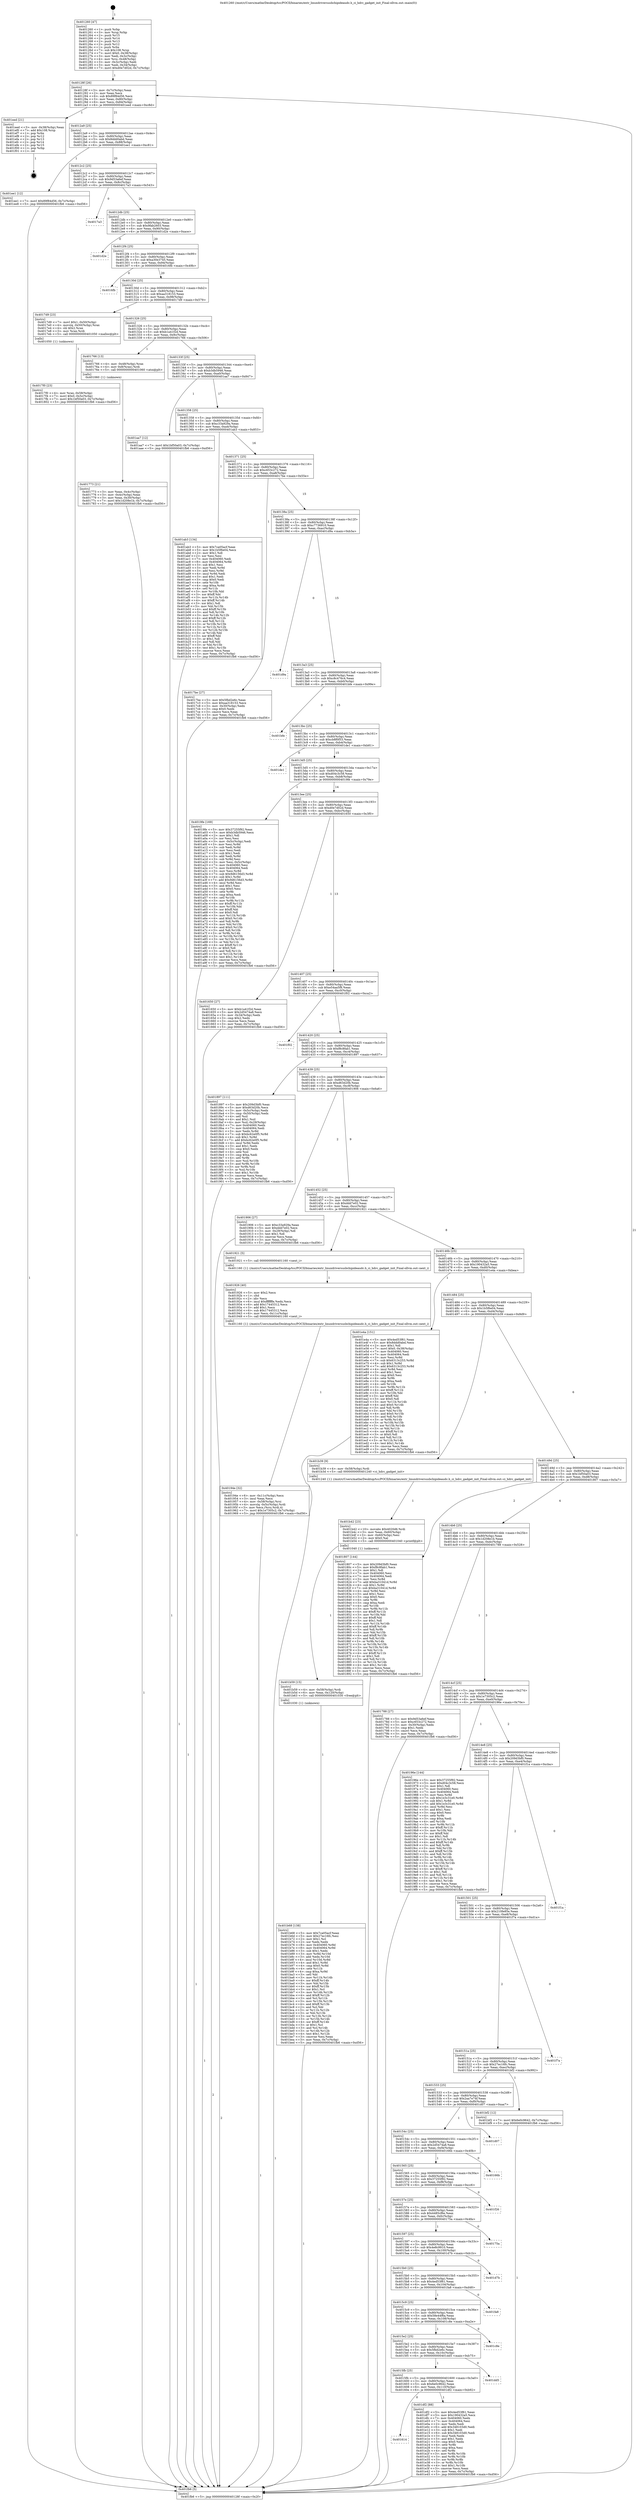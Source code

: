digraph "0x401260" {
  label = "0x401260 (/mnt/c/Users/mathe/Desktop/tcc/POCII/binaries/extr_linuxdriversusbchipideaudc.h_ci_hdrc_gadget_init_Final-ollvm.out::main(0))"
  labelloc = "t"
  node[shape=record]

  Entry [label="",width=0.3,height=0.3,shape=circle,fillcolor=black,style=filled]
  "0x40128f" [label="{
     0x40128f [26]\l
     | [instrs]\l
     &nbsp;&nbsp;0x40128f \<+3\>: mov -0x7c(%rbp),%eax\l
     &nbsp;&nbsp;0x401292 \<+2\>: mov %eax,%ecx\l
     &nbsp;&nbsp;0x401294 \<+6\>: sub $0x89f84d56,%ecx\l
     &nbsp;&nbsp;0x40129a \<+3\>: mov %eax,-0x80(%rbp)\l
     &nbsp;&nbsp;0x40129d \<+6\>: mov %ecx,-0x84(%rbp)\l
     &nbsp;&nbsp;0x4012a3 \<+6\>: je 0000000000401eed \<main+0xc8d\>\l
  }"]
  "0x401eed" [label="{
     0x401eed [21]\l
     | [instrs]\l
     &nbsp;&nbsp;0x401eed \<+3\>: mov -0x38(%rbp),%eax\l
     &nbsp;&nbsp;0x401ef0 \<+7\>: add $0x108,%rsp\l
     &nbsp;&nbsp;0x401ef7 \<+1\>: pop %rbx\l
     &nbsp;&nbsp;0x401ef8 \<+2\>: pop %r12\l
     &nbsp;&nbsp;0x401efa \<+2\>: pop %r13\l
     &nbsp;&nbsp;0x401efc \<+2\>: pop %r14\l
     &nbsp;&nbsp;0x401efe \<+2\>: pop %r15\l
     &nbsp;&nbsp;0x401f00 \<+1\>: pop %rbp\l
     &nbsp;&nbsp;0x401f01 \<+1\>: ret\l
  }"]
  "0x4012a9" [label="{
     0x4012a9 [25]\l
     | [instrs]\l
     &nbsp;&nbsp;0x4012a9 \<+5\>: jmp 00000000004012ae \<main+0x4e\>\l
     &nbsp;&nbsp;0x4012ae \<+3\>: mov -0x80(%rbp),%eax\l
     &nbsp;&nbsp;0x4012b1 \<+5\>: sub $0x8ddd0abd,%eax\l
     &nbsp;&nbsp;0x4012b6 \<+6\>: mov %eax,-0x88(%rbp)\l
     &nbsp;&nbsp;0x4012bc \<+6\>: je 0000000000401ee1 \<main+0xc81\>\l
  }"]
  Exit [label="",width=0.3,height=0.3,shape=circle,fillcolor=black,style=filled,peripheries=2]
  "0x401ee1" [label="{
     0x401ee1 [12]\l
     | [instrs]\l
     &nbsp;&nbsp;0x401ee1 \<+7\>: movl $0x89f84d56,-0x7c(%rbp)\l
     &nbsp;&nbsp;0x401ee8 \<+5\>: jmp 0000000000401fb6 \<main+0xd56\>\l
  }"]
  "0x4012c2" [label="{
     0x4012c2 [25]\l
     | [instrs]\l
     &nbsp;&nbsp;0x4012c2 \<+5\>: jmp 00000000004012c7 \<main+0x67\>\l
     &nbsp;&nbsp;0x4012c7 \<+3\>: mov -0x80(%rbp),%eax\l
     &nbsp;&nbsp;0x4012ca \<+5\>: sub $0x9d53a6ef,%eax\l
     &nbsp;&nbsp;0x4012cf \<+6\>: mov %eax,-0x8c(%rbp)\l
     &nbsp;&nbsp;0x4012d5 \<+6\>: je 00000000004017a3 \<main+0x543\>\l
  }"]
  "0x401614" [label="{
     0x401614\l
  }", style=dashed]
  "0x4017a3" [label="{
     0x4017a3\l
  }", style=dashed]
  "0x4012db" [label="{
     0x4012db [25]\l
     | [instrs]\l
     &nbsp;&nbsp;0x4012db \<+5\>: jmp 00000000004012e0 \<main+0x80\>\l
     &nbsp;&nbsp;0x4012e0 \<+3\>: mov -0x80(%rbp),%eax\l
     &nbsp;&nbsp;0x4012e3 \<+5\>: sub $0x9fab2603,%eax\l
     &nbsp;&nbsp;0x4012e8 \<+6\>: mov %eax,-0x90(%rbp)\l
     &nbsp;&nbsp;0x4012ee \<+6\>: je 0000000000401d2e \<main+0xace\>\l
  }"]
  "0x401df2" [label="{
     0x401df2 [88]\l
     | [instrs]\l
     &nbsp;&nbsp;0x401df2 \<+5\>: mov $0x4ed53f61,%eax\l
     &nbsp;&nbsp;0x401df7 \<+5\>: mov $0x190432a5,%ecx\l
     &nbsp;&nbsp;0x401dfc \<+7\>: mov 0x404060,%edx\l
     &nbsp;&nbsp;0x401e03 \<+7\>: mov 0x404064,%esi\l
     &nbsp;&nbsp;0x401e0a \<+2\>: mov %edx,%edi\l
     &nbsp;&nbsp;0x401e0c \<+6\>: add $0x348103d0,%edi\l
     &nbsp;&nbsp;0x401e12 \<+3\>: sub $0x1,%edi\l
     &nbsp;&nbsp;0x401e15 \<+6\>: sub $0x348103d0,%edi\l
     &nbsp;&nbsp;0x401e1b \<+3\>: imul %edi,%edx\l
     &nbsp;&nbsp;0x401e1e \<+3\>: and $0x1,%edx\l
     &nbsp;&nbsp;0x401e21 \<+3\>: cmp $0x0,%edx\l
     &nbsp;&nbsp;0x401e24 \<+4\>: sete %r8b\l
     &nbsp;&nbsp;0x401e28 \<+3\>: cmp $0xa,%esi\l
     &nbsp;&nbsp;0x401e2b \<+4\>: setl %r9b\l
     &nbsp;&nbsp;0x401e2f \<+3\>: mov %r8b,%r10b\l
     &nbsp;&nbsp;0x401e32 \<+3\>: and %r9b,%r10b\l
     &nbsp;&nbsp;0x401e35 \<+3\>: xor %r9b,%r8b\l
     &nbsp;&nbsp;0x401e38 \<+3\>: or %r8b,%r10b\l
     &nbsp;&nbsp;0x401e3b \<+4\>: test $0x1,%r10b\l
     &nbsp;&nbsp;0x401e3f \<+3\>: cmovne %ecx,%eax\l
     &nbsp;&nbsp;0x401e42 \<+3\>: mov %eax,-0x7c(%rbp)\l
     &nbsp;&nbsp;0x401e45 \<+5\>: jmp 0000000000401fb6 \<main+0xd56\>\l
  }"]
  "0x401d2e" [label="{
     0x401d2e\l
  }", style=dashed]
  "0x4012f4" [label="{
     0x4012f4 [25]\l
     | [instrs]\l
     &nbsp;&nbsp;0x4012f4 \<+5\>: jmp 00000000004012f9 \<main+0x99\>\l
     &nbsp;&nbsp;0x4012f9 \<+3\>: mov -0x80(%rbp),%eax\l
     &nbsp;&nbsp;0x4012fc \<+5\>: sub $0xa30e3745,%eax\l
     &nbsp;&nbsp;0x401301 \<+6\>: mov %eax,-0x94(%rbp)\l
     &nbsp;&nbsp;0x401307 \<+6\>: je 00000000004016fb \<main+0x49b\>\l
  }"]
  "0x4015fb" [label="{
     0x4015fb [25]\l
     | [instrs]\l
     &nbsp;&nbsp;0x4015fb \<+5\>: jmp 0000000000401600 \<main+0x3a0\>\l
     &nbsp;&nbsp;0x401600 \<+3\>: mov -0x80(%rbp),%eax\l
     &nbsp;&nbsp;0x401603 \<+5\>: sub $0x6e0c9642,%eax\l
     &nbsp;&nbsp;0x401608 \<+6\>: mov %eax,-0x110(%rbp)\l
     &nbsp;&nbsp;0x40160e \<+6\>: je 0000000000401df2 \<main+0xb92\>\l
  }"]
  "0x4016fb" [label="{
     0x4016fb\l
  }", style=dashed]
  "0x40130d" [label="{
     0x40130d [25]\l
     | [instrs]\l
     &nbsp;&nbsp;0x40130d \<+5\>: jmp 0000000000401312 \<main+0xb2\>\l
     &nbsp;&nbsp;0x401312 \<+3\>: mov -0x80(%rbp),%eax\l
     &nbsp;&nbsp;0x401315 \<+5\>: sub $0xaa318153,%eax\l
     &nbsp;&nbsp;0x40131a \<+6\>: mov %eax,-0x98(%rbp)\l
     &nbsp;&nbsp;0x401320 \<+6\>: je 00000000004017d9 \<main+0x579\>\l
  }"]
  "0x401dd5" [label="{
     0x401dd5\l
  }", style=dashed]
  "0x4017d9" [label="{
     0x4017d9 [23]\l
     | [instrs]\l
     &nbsp;&nbsp;0x4017d9 \<+7\>: movl $0x1,-0x50(%rbp)\l
     &nbsp;&nbsp;0x4017e0 \<+4\>: movslq -0x50(%rbp),%rax\l
     &nbsp;&nbsp;0x4017e4 \<+4\>: shl $0x2,%rax\l
     &nbsp;&nbsp;0x4017e8 \<+3\>: mov %rax,%rdi\l
     &nbsp;&nbsp;0x4017eb \<+5\>: call 0000000000401050 \<malloc@plt\>\l
     | [calls]\l
     &nbsp;&nbsp;0x401050 \{1\} (unknown)\l
  }"]
  "0x401326" [label="{
     0x401326 [25]\l
     | [instrs]\l
     &nbsp;&nbsp;0x401326 \<+5\>: jmp 000000000040132b \<main+0xcb\>\l
     &nbsp;&nbsp;0x40132b \<+3\>: mov -0x80(%rbp),%eax\l
     &nbsp;&nbsp;0x40132e \<+5\>: sub $0xb1a41f2d,%eax\l
     &nbsp;&nbsp;0x401333 \<+6\>: mov %eax,-0x9c(%rbp)\l
     &nbsp;&nbsp;0x401339 \<+6\>: je 0000000000401766 \<main+0x506\>\l
  }"]
  "0x4015e2" [label="{
     0x4015e2 [25]\l
     | [instrs]\l
     &nbsp;&nbsp;0x4015e2 \<+5\>: jmp 00000000004015e7 \<main+0x387\>\l
     &nbsp;&nbsp;0x4015e7 \<+3\>: mov -0x80(%rbp),%eax\l
     &nbsp;&nbsp;0x4015ea \<+5\>: sub $0x5fbd2e6c,%eax\l
     &nbsp;&nbsp;0x4015ef \<+6\>: mov %eax,-0x10c(%rbp)\l
     &nbsp;&nbsp;0x4015f5 \<+6\>: je 0000000000401dd5 \<main+0xb75\>\l
  }"]
  "0x401766" [label="{
     0x401766 [13]\l
     | [instrs]\l
     &nbsp;&nbsp;0x401766 \<+4\>: mov -0x48(%rbp),%rax\l
     &nbsp;&nbsp;0x40176a \<+4\>: mov 0x8(%rax),%rdi\l
     &nbsp;&nbsp;0x40176e \<+5\>: call 0000000000401060 \<atoi@plt\>\l
     | [calls]\l
     &nbsp;&nbsp;0x401060 \{1\} (unknown)\l
  }"]
  "0x40133f" [label="{
     0x40133f [25]\l
     | [instrs]\l
     &nbsp;&nbsp;0x40133f \<+5\>: jmp 0000000000401344 \<main+0xe4\>\l
     &nbsp;&nbsp;0x401344 \<+3\>: mov -0x80(%rbp),%eax\l
     &nbsp;&nbsp;0x401347 \<+5\>: sub $0xb3db5946,%eax\l
     &nbsp;&nbsp;0x40134c \<+6\>: mov %eax,-0xa0(%rbp)\l
     &nbsp;&nbsp;0x401352 \<+6\>: je 0000000000401aa7 \<main+0x847\>\l
  }"]
  "0x401c8e" [label="{
     0x401c8e\l
  }", style=dashed]
  "0x401aa7" [label="{
     0x401aa7 [12]\l
     | [instrs]\l
     &nbsp;&nbsp;0x401aa7 \<+7\>: movl $0x1bf50a03,-0x7c(%rbp)\l
     &nbsp;&nbsp;0x401aae \<+5\>: jmp 0000000000401fb6 \<main+0xd56\>\l
  }"]
  "0x401358" [label="{
     0x401358 [25]\l
     | [instrs]\l
     &nbsp;&nbsp;0x401358 \<+5\>: jmp 000000000040135d \<main+0xfd\>\l
     &nbsp;&nbsp;0x40135d \<+3\>: mov -0x80(%rbp),%eax\l
     &nbsp;&nbsp;0x401360 \<+5\>: sub $0xc33a929a,%eax\l
     &nbsp;&nbsp;0x401365 \<+6\>: mov %eax,-0xa4(%rbp)\l
     &nbsp;&nbsp;0x40136b \<+6\>: je 0000000000401ab3 \<main+0x853\>\l
  }"]
  "0x4015c9" [label="{
     0x4015c9 [25]\l
     | [instrs]\l
     &nbsp;&nbsp;0x4015c9 \<+5\>: jmp 00000000004015ce \<main+0x36e\>\l
     &nbsp;&nbsp;0x4015ce \<+3\>: mov -0x80(%rbp),%eax\l
     &nbsp;&nbsp;0x4015d1 \<+5\>: sub $0x58e44f6a,%eax\l
     &nbsp;&nbsp;0x4015d6 \<+6\>: mov %eax,-0x108(%rbp)\l
     &nbsp;&nbsp;0x4015dc \<+6\>: je 0000000000401c8e \<main+0xa2e\>\l
  }"]
  "0x401ab3" [label="{
     0x401ab3 [134]\l
     | [instrs]\l
     &nbsp;&nbsp;0x401ab3 \<+5\>: mov $0x7ca05acf,%eax\l
     &nbsp;&nbsp;0x401ab8 \<+5\>: mov $0x1b5f6e04,%ecx\l
     &nbsp;&nbsp;0x401abd \<+2\>: mov $0x1,%dl\l
     &nbsp;&nbsp;0x401abf \<+2\>: xor %esi,%esi\l
     &nbsp;&nbsp;0x401ac1 \<+7\>: mov 0x404060,%edi\l
     &nbsp;&nbsp;0x401ac8 \<+8\>: mov 0x404064,%r8d\l
     &nbsp;&nbsp;0x401ad0 \<+3\>: sub $0x1,%esi\l
     &nbsp;&nbsp;0x401ad3 \<+3\>: mov %edi,%r9d\l
     &nbsp;&nbsp;0x401ad6 \<+3\>: add %esi,%r9d\l
     &nbsp;&nbsp;0x401ad9 \<+4\>: imul %r9d,%edi\l
     &nbsp;&nbsp;0x401add \<+3\>: and $0x1,%edi\l
     &nbsp;&nbsp;0x401ae0 \<+3\>: cmp $0x0,%edi\l
     &nbsp;&nbsp;0x401ae3 \<+4\>: sete %r10b\l
     &nbsp;&nbsp;0x401ae7 \<+4\>: cmp $0xa,%r8d\l
     &nbsp;&nbsp;0x401aeb \<+4\>: setl %r11b\l
     &nbsp;&nbsp;0x401aef \<+3\>: mov %r10b,%bl\l
     &nbsp;&nbsp;0x401af2 \<+3\>: xor $0xff,%bl\l
     &nbsp;&nbsp;0x401af5 \<+3\>: mov %r11b,%r14b\l
     &nbsp;&nbsp;0x401af8 \<+4\>: xor $0xff,%r14b\l
     &nbsp;&nbsp;0x401afc \<+3\>: xor $0x1,%dl\l
     &nbsp;&nbsp;0x401aff \<+3\>: mov %bl,%r15b\l
     &nbsp;&nbsp;0x401b02 \<+4\>: and $0xff,%r15b\l
     &nbsp;&nbsp;0x401b06 \<+3\>: and %dl,%r10b\l
     &nbsp;&nbsp;0x401b09 \<+3\>: mov %r14b,%r12b\l
     &nbsp;&nbsp;0x401b0c \<+4\>: and $0xff,%r12b\l
     &nbsp;&nbsp;0x401b10 \<+3\>: and %dl,%r11b\l
     &nbsp;&nbsp;0x401b13 \<+3\>: or %r10b,%r15b\l
     &nbsp;&nbsp;0x401b16 \<+3\>: or %r11b,%r12b\l
     &nbsp;&nbsp;0x401b19 \<+3\>: xor %r12b,%r15b\l
     &nbsp;&nbsp;0x401b1c \<+3\>: or %r14b,%bl\l
     &nbsp;&nbsp;0x401b1f \<+3\>: xor $0xff,%bl\l
     &nbsp;&nbsp;0x401b22 \<+3\>: or $0x1,%dl\l
     &nbsp;&nbsp;0x401b25 \<+2\>: and %dl,%bl\l
     &nbsp;&nbsp;0x401b27 \<+3\>: or %bl,%r15b\l
     &nbsp;&nbsp;0x401b2a \<+4\>: test $0x1,%r15b\l
     &nbsp;&nbsp;0x401b2e \<+3\>: cmovne %ecx,%eax\l
     &nbsp;&nbsp;0x401b31 \<+3\>: mov %eax,-0x7c(%rbp)\l
     &nbsp;&nbsp;0x401b34 \<+5\>: jmp 0000000000401fb6 \<main+0xd56\>\l
  }"]
  "0x401371" [label="{
     0x401371 [25]\l
     | [instrs]\l
     &nbsp;&nbsp;0x401371 \<+5\>: jmp 0000000000401376 \<main+0x116\>\l
     &nbsp;&nbsp;0x401376 \<+3\>: mov -0x80(%rbp),%eax\l
     &nbsp;&nbsp;0x401379 \<+5\>: sub $0xc653c272,%eax\l
     &nbsp;&nbsp;0x40137e \<+6\>: mov %eax,-0xa8(%rbp)\l
     &nbsp;&nbsp;0x401384 \<+6\>: je 00000000004017be \<main+0x55e\>\l
  }"]
  "0x401fa8" [label="{
     0x401fa8\l
  }", style=dashed]
  "0x4017be" [label="{
     0x4017be [27]\l
     | [instrs]\l
     &nbsp;&nbsp;0x4017be \<+5\>: mov $0x5fbd2e6c,%eax\l
     &nbsp;&nbsp;0x4017c3 \<+5\>: mov $0xaa318153,%ecx\l
     &nbsp;&nbsp;0x4017c8 \<+3\>: mov -0x30(%rbp),%edx\l
     &nbsp;&nbsp;0x4017cb \<+3\>: cmp $0x0,%edx\l
     &nbsp;&nbsp;0x4017ce \<+3\>: cmove %ecx,%eax\l
     &nbsp;&nbsp;0x4017d1 \<+3\>: mov %eax,-0x7c(%rbp)\l
     &nbsp;&nbsp;0x4017d4 \<+5\>: jmp 0000000000401fb6 \<main+0xd56\>\l
  }"]
  "0x40138a" [label="{
     0x40138a [25]\l
     | [instrs]\l
     &nbsp;&nbsp;0x40138a \<+5\>: jmp 000000000040138f \<main+0x12f\>\l
     &nbsp;&nbsp;0x40138f \<+3\>: mov -0x80(%rbp),%eax\l
     &nbsp;&nbsp;0x401392 \<+5\>: sub $0xc7736910,%eax\l
     &nbsp;&nbsp;0x401397 \<+6\>: mov %eax,-0xac(%rbp)\l
     &nbsp;&nbsp;0x40139d \<+6\>: je 0000000000401d9a \<main+0xb3a\>\l
  }"]
  "0x4015b0" [label="{
     0x4015b0 [25]\l
     | [instrs]\l
     &nbsp;&nbsp;0x4015b0 \<+5\>: jmp 00000000004015b5 \<main+0x355\>\l
     &nbsp;&nbsp;0x4015b5 \<+3\>: mov -0x80(%rbp),%eax\l
     &nbsp;&nbsp;0x4015b8 \<+5\>: sub $0x4ed53f61,%eax\l
     &nbsp;&nbsp;0x4015bd \<+6\>: mov %eax,-0x104(%rbp)\l
     &nbsp;&nbsp;0x4015c3 \<+6\>: je 0000000000401fa8 \<main+0xd48\>\l
  }"]
  "0x401d9a" [label="{
     0x401d9a\l
  }", style=dashed]
  "0x4013a3" [label="{
     0x4013a3 [25]\l
     | [instrs]\l
     &nbsp;&nbsp;0x4013a3 \<+5\>: jmp 00000000004013a8 \<main+0x148\>\l
     &nbsp;&nbsp;0x4013a8 \<+3\>: mov -0x80(%rbp),%eax\l
     &nbsp;&nbsp;0x4013ab \<+5\>: sub $0xc8c476c4,%eax\l
     &nbsp;&nbsp;0x4013b0 \<+6\>: mov %eax,-0xb0(%rbp)\l
     &nbsp;&nbsp;0x4013b6 \<+6\>: je 0000000000401bfe \<main+0x99e\>\l
  }"]
  "0x401d7b" [label="{
     0x401d7b\l
  }", style=dashed]
  "0x401bfe" [label="{
     0x401bfe\l
  }", style=dashed]
  "0x4013bc" [label="{
     0x4013bc [25]\l
     | [instrs]\l
     &nbsp;&nbsp;0x4013bc \<+5\>: jmp 00000000004013c1 \<main+0x161\>\l
     &nbsp;&nbsp;0x4013c1 \<+3\>: mov -0x80(%rbp),%eax\l
     &nbsp;&nbsp;0x4013c4 \<+5\>: sub $0xcb8f0f53,%eax\l
     &nbsp;&nbsp;0x4013c9 \<+6\>: mov %eax,-0xb4(%rbp)\l
     &nbsp;&nbsp;0x4013cf \<+6\>: je 0000000000401de1 \<main+0xb81\>\l
  }"]
  "0x401597" [label="{
     0x401597 [25]\l
     | [instrs]\l
     &nbsp;&nbsp;0x401597 \<+5\>: jmp 000000000040159c \<main+0x33c\>\l
     &nbsp;&nbsp;0x40159c \<+3\>: mov -0x80(%rbp),%eax\l
     &nbsp;&nbsp;0x40159f \<+5\>: sub $0x4e8c9910,%eax\l
     &nbsp;&nbsp;0x4015a4 \<+6\>: mov %eax,-0x100(%rbp)\l
     &nbsp;&nbsp;0x4015aa \<+6\>: je 0000000000401d7b \<main+0xb1b\>\l
  }"]
  "0x401de1" [label="{
     0x401de1\l
  }", style=dashed]
  "0x4013d5" [label="{
     0x4013d5 [25]\l
     | [instrs]\l
     &nbsp;&nbsp;0x4013d5 \<+5\>: jmp 00000000004013da \<main+0x17a\>\l
     &nbsp;&nbsp;0x4013da \<+3\>: mov -0x80(%rbp),%eax\l
     &nbsp;&nbsp;0x4013dd \<+5\>: sub $0xd04c3c58,%eax\l
     &nbsp;&nbsp;0x4013e2 \<+6\>: mov %eax,-0xb8(%rbp)\l
     &nbsp;&nbsp;0x4013e8 \<+6\>: je 00000000004019fe \<main+0x79e\>\l
  }"]
  "0x40175a" [label="{
     0x40175a\l
  }", style=dashed]
  "0x4019fe" [label="{
     0x4019fe [169]\l
     | [instrs]\l
     &nbsp;&nbsp;0x4019fe \<+5\>: mov $0x37255f92,%eax\l
     &nbsp;&nbsp;0x401a03 \<+5\>: mov $0xb3db5946,%ecx\l
     &nbsp;&nbsp;0x401a08 \<+2\>: mov $0x1,%dl\l
     &nbsp;&nbsp;0x401a0a \<+2\>: xor %esi,%esi\l
     &nbsp;&nbsp;0x401a0c \<+3\>: mov -0x5c(%rbp),%edi\l
     &nbsp;&nbsp;0x401a0f \<+3\>: mov %esi,%r8d\l
     &nbsp;&nbsp;0x401a12 \<+3\>: sub %edi,%r8d\l
     &nbsp;&nbsp;0x401a15 \<+2\>: mov %esi,%edi\l
     &nbsp;&nbsp;0x401a17 \<+3\>: sub $0x1,%edi\l
     &nbsp;&nbsp;0x401a1a \<+3\>: add %edi,%r8d\l
     &nbsp;&nbsp;0x401a1d \<+3\>: sub %r8d,%esi\l
     &nbsp;&nbsp;0x401a20 \<+3\>: mov %esi,-0x5c(%rbp)\l
     &nbsp;&nbsp;0x401a23 \<+7\>: mov 0x404060,%esi\l
     &nbsp;&nbsp;0x401a2a \<+7\>: mov 0x404064,%edi\l
     &nbsp;&nbsp;0x401a31 \<+3\>: mov %esi,%r8d\l
     &nbsp;&nbsp;0x401a34 \<+7\>: sub $0x9d6156d3,%r8d\l
     &nbsp;&nbsp;0x401a3b \<+4\>: sub $0x1,%r8d\l
     &nbsp;&nbsp;0x401a3f \<+7\>: add $0x9d6156d3,%r8d\l
     &nbsp;&nbsp;0x401a46 \<+4\>: imul %r8d,%esi\l
     &nbsp;&nbsp;0x401a4a \<+3\>: and $0x1,%esi\l
     &nbsp;&nbsp;0x401a4d \<+3\>: cmp $0x0,%esi\l
     &nbsp;&nbsp;0x401a50 \<+4\>: sete %r9b\l
     &nbsp;&nbsp;0x401a54 \<+3\>: cmp $0xa,%edi\l
     &nbsp;&nbsp;0x401a57 \<+4\>: setl %r10b\l
     &nbsp;&nbsp;0x401a5b \<+3\>: mov %r9b,%r11b\l
     &nbsp;&nbsp;0x401a5e \<+4\>: xor $0xff,%r11b\l
     &nbsp;&nbsp;0x401a62 \<+3\>: mov %r10b,%bl\l
     &nbsp;&nbsp;0x401a65 \<+3\>: xor $0xff,%bl\l
     &nbsp;&nbsp;0x401a68 \<+3\>: xor $0x0,%dl\l
     &nbsp;&nbsp;0x401a6b \<+3\>: mov %r11b,%r14b\l
     &nbsp;&nbsp;0x401a6e \<+4\>: and $0x0,%r14b\l
     &nbsp;&nbsp;0x401a72 \<+3\>: and %dl,%r9b\l
     &nbsp;&nbsp;0x401a75 \<+3\>: mov %bl,%r15b\l
     &nbsp;&nbsp;0x401a78 \<+4\>: and $0x0,%r15b\l
     &nbsp;&nbsp;0x401a7c \<+3\>: and %dl,%r10b\l
     &nbsp;&nbsp;0x401a7f \<+3\>: or %r9b,%r14b\l
     &nbsp;&nbsp;0x401a82 \<+3\>: or %r10b,%r15b\l
     &nbsp;&nbsp;0x401a85 \<+3\>: xor %r15b,%r14b\l
     &nbsp;&nbsp;0x401a88 \<+3\>: or %bl,%r11b\l
     &nbsp;&nbsp;0x401a8b \<+4\>: xor $0xff,%r11b\l
     &nbsp;&nbsp;0x401a8f \<+3\>: or $0x0,%dl\l
     &nbsp;&nbsp;0x401a92 \<+3\>: and %dl,%r11b\l
     &nbsp;&nbsp;0x401a95 \<+3\>: or %r11b,%r14b\l
     &nbsp;&nbsp;0x401a98 \<+4\>: test $0x1,%r14b\l
     &nbsp;&nbsp;0x401a9c \<+3\>: cmovne %ecx,%eax\l
     &nbsp;&nbsp;0x401a9f \<+3\>: mov %eax,-0x7c(%rbp)\l
     &nbsp;&nbsp;0x401aa2 \<+5\>: jmp 0000000000401fb6 \<main+0xd56\>\l
  }"]
  "0x4013ee" [label="{
     0x4013ee [25]\l
     | [instrs]\l
     &nbsp;&nbsp;0x4013ee \<+5\>: jmp 00000000004013f3 \<main+0x193\>\l
     &nbsp;&nbsp;0x4013f3 \<+3\>: mov -0x80(%rbp),%eax\l
     &nbsp;&nbsp;0x4013f6 \<+5\>: sub $0xd0e7d02d,%eax\l
     &nbsp;&nbsp;0x4013fb \<+6\>: mov %eax,-0xbc(%rbp)\l
     &nbsp;&nbsp;0x401401 \<+6\>: je 0000000000401650 \<main+0x3f0\>\l
  }"]
  "0x40157e" [label="{
     0x40157e [25]\l
     | [instrs]\l
     &nbsp;&nbsp;0x40157e \<+5\>: jmp 0000000000401583 \<main+0x323\>\l
     &nbsp;&nbsp;0x401583 \<+3\>: mov -0x80(%rbp),%eax\l
     &nbsp;&nbsp;0x401586 \<+5\>: sub $0x4485cf6e,%eax\l
     &nbsp;&nbsp;0x40158b \<+6\>: mov %eax,-0xfc(%rbp)\l
     &nbsp;&nbsp;0x401591 \<+6\>: je 000000000040175a \<main+0x4fa\>\l
  }"]
  "0x401650" [label="{
     0x401650 [27]\l
     | [instrs]\l
     &nbsp;&nbsp;0x401650 \<+5\>: mov $0xb1a41f2d,%eax\l
     &nbsp;&nbsp;0x401655 \<+5\>: mov $0x2d5474a8,%ecx\l
     &nbsp;&nbsp;0x40165a \<+3\>: mov -0x34(%rbp),%edx\l
     &nbsp;&nbsp;0x40165d \<+3\>: cmp $0x2,%edx\l
     &nbsp;&nbsp;0x401660 \<+3\>: cmovne %ecx,%eax\l
     &nbsp;&nbsp;0x401663 \<+3\>: mov %eax,-0x7c(%rbp)\l
     &nbsp;&nbsp;0x401666 \<+5\>: jmp 0000000000401fb6 \<main+0xd56\>\l
  }"]
  "0x401407" [label="{
     0x401407 [25]\l
     | [instrs]\l
     &nbsp;&nbsp;0x401407 \<+5\>: jmp 000000000040140c \<main+0x1ac\>\l
     &nbsp;&nbsp;0x40140c \<+3\>: mov -0x80(%rbp),%eax\l
     &nbsp;&nbsp;0x40140f \<+5\>: sub $0xe54aa5f8,%eax\l
     &nbsp;&nbsp;0x401414 \<+6\>: mov %eax,-0xc0(%rbp)\l
     &nbsp;&nbsp;0x40141a \<+6\>: je 0000000000401f02 \<main+0xca2\>\l
  }"]
  "0x401fb6" [label="{
     0x401fb6 [5]\l
     | [instrs]\l
     &nbsp;&nbsp;0x401fb6 \<+5\>: jmp 000000000040128f \<main+0x2f\>\l
  }"]
  "0x401260" [label="{
     0x401260 [47]\l
     | [instrs]\l
     &nbsp;&nbsp;0x401260 \<+1\>: push %rbp\l
     &nbsp;&nbsp;0x401261 \<+3\>: mov %rsp,%rbp\l
     &nbsp;&nbsp;0x401264 \<+2\>: push %r15\l
     &nbsp;&nbsp;0x401266 \<+2\>: push %r14\l
     &nbsp;&nbsp;0x401268 \<+2\>: push %r13\l
     &nbsp;&nbsp;0x40126a \<+2\>: push %r12\l
     &nbsp;&nbsp;0x40126c \<+1\>: push %rbx\l
     &nbsp;&nbsp;0x40126d \<+7\>: sub $0x108,%rsp\l
     &nbsp;&nbsp;0x401274 \<+7\>: movl $0x0,-0x38(%rbp)\l
     &nbsp;&nbsp;0x40127b \<+3\>: mov %edi,-0x3c(%rbp)\l
     &nbsp;&nbsp;0x40127e \<+4\>: mov %rsi,-0x48(%rbp)\l
     &nbsp;&nbsp;0x401282 \<+3\>: mov -0x3c(%rbp),%edi\l
     &nbsp;&nbsp;0x401285 \<+3\>: mov %edi,-0x34(%rbp)\l
     &nbsp;&nbsp;0x401288 \<+7\>: movl $0xd0e7d02d,-0x7c(%rbp)\l
  }"]
  "0x401773" [label="{
     0x401773 [21]\l
     | [instrs]\l
     &nbsp;&nbsp;0x401773 \<+3\>: mov %eax,-0x4c(%rbp)\l
     &nbsp;&nbsp;0x401776 \<+3\>: mov -0x4c(%rbp),%eax\l
     &nbsp;&nbsp;0x401779 \<+3\>: mov %eax,-0x30(%rbp)\l
     &nbsp;&nbsp;0x40177c \<+7\>: movl $0x1d208e1b,-0x7c(%rbp)\l
     &nbsp;&nbsp;0x401783 \<+5\>: jmp 0000000000401fb6 \<main+0xd56\>\l
  }"]
  "0x401f26" [label="{
     0x401f26\l
  }", style=dashed]
  "0x401f02" [label="{
     0x401f02\l
  }", style=dashed]
  "0x401420" [label="{
     0x401420 [25]\l
     | [instrs]\l
     &nbsp;&nbsp;0x401420 \<+5\>: jmp 0000000000401425 \<main+0x1c5\>\l
     &nbsp;&nbsp;0x401425 \<+3\>: mov -0x80(%rbp),%eax\l
     &nbsp;&nbsp;0x401428 \<+5\>: sub $0xf8c8fab1,%eax\l
     &nbsp;&nbsp;0x40142d \<+6\>: mov %eax,-0xc4(%rbp)\l
     &nbsp;&nbsp;0x401433 \<+6\>: je 0000000000401897 \<main+0x637\>\l
  }"]
  "0x401565" [label="{
     0x401565 [25]\l
     | [instrs]\l
     &nbsp;&nbsp;0x401565 \<+5\>: jmp 000000000040156a \<main+0x30a\>\l
     &nbsp;&nbsp;0x40156a \<+3\>: mov -0x80(%rbp),%eax\l
     &nbsp;&nbsp;0x40156d \<+5\>: sub $0x37255f92,%eax\l
     &nbsp;&nbsp;0x401572 \<+6\>: mov %eax,-0xf8(%rbp)\l
     &nbsp;&nbsp;0x401578 \<+6\>: je 0000000000401f26 \<main+0xcc6\>\l
  }"]
  "0x401897" [label="{
     0x401897 [111]\l
     | [instrs]\l
     &nbsp;&nbsp;0x401897 \<+5\>: mov $0x209d3bf0,%eax\l
     &nbsp;&nbsp;0x40189c \<+5\>: mov $0xd63d20b,%ecx\l
     &nbsp;&nbsp;0x4018a1 \<+3\>: mov -0x5c(%rbp),%edx\l
     &nbsp;&nbsp;0x4018a4 \<+3\>: cmp -0x50(%rbp),%edx\l
     &nbsp;&nbsp;0x4018a7 \<+4\>: setl %sil\l
     &nbsp;&nbsp;0x4018ab \<+4\>: and $0x1,%sil\l
     &nbsp;&nbsp;0x4018af \<+4\>: mov %sil,-0x29(%rbp)\l
     &nbsp;&nbsp;0x4018b3 \<+7\>: mov 0x404060,%edx\l
     &nbsp;&nbsp;0x4018ba \<+7\>: mov 0x404064,%edi\l
     &nbsp;&nbsp;0x4018c1 \<+3\>: mov %edx,%r8d\l
     &nbsp;&nbsp;0x4018c4 \<+7\>: sub $0xbc62e0f5,%r8d\l
     &nbsp;&nbsp;0x4018cb \<+4\>: sub $0x1,%r8d\l
     &nbsp;&nbsp;0x4018cf \<+7\>: add $0xbc62e0f5,%r8d\l
     &nbsp;&nbsp;0x4018d6 \<+4\>: imul %r8d,%edx\l
     &nbsp;&nbsp;0x4018da \<+3\>: and $0x1,%edx\l
     &nbsp;&nbsp;0x4018dd \<+3\>: cmp $0x0,%edx\l
     &nbsp;&nbsp;0x4018e0 \<+4\>: sete %sil\l
     &nbsp;&nbsp;0x4018e4 \<+3\>: cmp $0xa,%edi\l
     &nbsp;&nbsp;0x4018e7 \<+4\>: setl %r9b\l
     &nbsp;&nbsp;0x4018eb \<+3\>: mov %sil,%r10b\l
     &nbsp;&nbsp;0x4018ee \<+3\>: and %r9b,%r10b\l
     &nbsp;&nbsp;0x4018f1 \<+3\>: xor %r9b,%sil\l
     &nbsp;&nbsp;0x4018f4 \<+3\>: or %sil,%r10b\l
     &nbsp;&nbsp;0x4018f7 \<+4\>: test $0x1,%r10b\l
     &nbsp;&nbsp;0x4018fb \<+3\>: cmovne %ecx,%eax\l
     &nbsp;&nbsp;0x4018fe \<+3\>: mov %eax,-0x7c(%rbp)\l
     &nbsp;&nbsp;0x401901 \<+5\>: jmp 0000000000401fb6 \<main+0xd56\>\l
  }"]
  "0x401439" [label="{
     0x401439 [25]\l
     | [instrs]\l
     &nbsp;&nbsp;0x401439 \<+5\>: jmp 000000000040143e \<main+0x1de\>\l
     &nbsp;&nbsp;0x40143e \<+3\>: mov -0x80(%rbp),%eax\l
     &nbsp;&nbsp;0x401441 \<+5\>: sub $0xd63d20b,%eax\l
     &nbsp;&nbsp;0x401446 \<+6\>: mov %eax,-0xc8(%rbp)\l
     &nbsp;&nbsp;0x40144c \<+6\>: je 0000000000401906 \<main+0x6a6\>\l
  }"]
  "0x40166b" [label="{
     0x40166b\l
  }", style=dashed]
  "0x401906" [label="{
     0x401906 [27]\l
     | [instrs]\l
     &nbsp;&nbsp;0x401906 \<+5\>: mov $0xc33a929a,%eax\l
     &nbsp;&nbsp;0x40190b \<+5\>: mov $0xddd7e02,%ecx\l
     &nbsp;&nbsp;0x401910 \<+3\>: mov -0x29(%rbp),%dl\l
     &nbsp;&nbsp;0x401913 \<+3\>: test $0x1,%dl\l
     &nbsp;&nbsp;0x401916 \<+3\>: cmovne %ecx,%eax\l
     &nbsp;&nbsp;0x401919 \<+3\>: mov %eax,-0x7c(%rbp)\l
     &nbsp;&nbsp;0x40191c \<+5\>: jmp 0000000000401fb6 \<main+0xd56\>\l
  }"]
  "0x401452" [label="{
     0x401452 [25]\l
     | [instrs]\l
     &nbsp;&nbsp;0x401452 \<+5\>: jmp 0000000000401457 \<main+0x1f7\>\l
     &nbsp;&nbsp;0x401457 \<+3\>: mov -0x80(%rbp),%eax\l
     &nbsp;&nbsp;0x40145a \<+5\>: sub $0xddd7e02,%eax\l
     &nbsp;&nbsp;0x40145f \<+6\>: mov %eax,-0xcc(%rbp)\l
     &nbsp;&nbsp;0x401465 \<+6\>: je 0000000000401921 \<main+0x6c1\>\l
  }"]
  "0x40154c" [label="{
     0x40154c [25]\l
     | [instrs]\l
     &nbsp;&nbsp;0x40154c \<+5\>: jmp 0000000000401551 \<main+0x2f1\>\l
     &nbsp;&nbsp;0x401551 \<+3\>: mov -0x80(%rbp),%eax\l
     &nbsp;&nbsp;0x401554 \<+5\>: sub $0x2d5474a8,%eax\l
     &nbsp;&nbsp;0x401559 \<+6\>: mov %eax,-0xf4(%rbp)\l
     &nbsp;&nbsp;0x40155f \<+6\>: je 000000000040166b \<main+0x40b\>\l
  }"]
  "0x401921" [label="{
     0x401921 [5]\l
     | [instrs]\l
     &nbsp;&nbsp;0x401921 \<+5\>: call 0000000000401160 \<next_i\>\l
     | [calls]\l
     &nbsp;&nbsp;0x401160 \{1\} (/mnt/c/Users/mathe/Desktop/tcc/POCII/binaries/extr_linuxdriversusbchipideaudc.h_ci_hdrc_gadget_init_Final-ollvm.out::next_i)\l
  }"]
  "0x40146b" [label="{
     0x40146b [25]\l
     | [instrs]\l
     &nbsp;&nbsp;0x40146b \<+5\>: jmp 0000000000401470 \<main+0x210\>\l
     &nbsp;&nbsp;0x401470 \<+3\>: mov -0x80(%rbp),%eax\l
     &nbsp;&nbsp;0x401473 \<+5\>: sub $0x190432a5,%eax\l
     &nbsp;&nbsp;0x401478 \<+6\>: mov %eax,-0xd0(%rbp)\l
     &nbsp;&nbsp;0x40147e \<+6\>: je 0000000000401e4a \<main+0xbea\>\l
  }"]
  "0x401d07" [label="{
     0x401d07\l
  }", style=dashed]
  "0x401e4a" [label="{
     0x401e4a [151]\l
     | [instrs]\l
     &nbsp;&nbsp;0x401e4a \<+5\>: mov $0x4ed53f61,%eax\l
     &nbsp;&nbsp;0x401e4f \<+5\>: mov $0x8ddd0abd,%ecx\l
     &nbsp;&nbsp;0x401e54 \<+2\>: mov $0x1,%dl\l
     &nbsp;&nbsp;0x401e56 \<+7\>: movl $0x0,-0x38(%rbp)\l
     &nbsp;&nbsp;0x401e5d \<+7\>: mov 0x404060,%esi\l
     &nbsp;&nbsp;0x401e64 \<+7\>: mov 0x404064,%edi\l
     &nbsp;&nbsp;0x401e6b \<+3\>: mov %esi,%r8d\l
     &nbsp;&nbsp;0x401e6e \<+7\>: sub $0x6313c253,%r8d\l
     &nbsp;&nbsp;0x401e75 \<+4\>: sub $0x1,%r8d\l
     &nbsp;&nbsp;0x401e79 \<+7\>: add $0x6313c253,%r8d\l
     &nbsp;&nbsp;0x401e80 \<+4\>: imul %r8d,%esi\l
     &nbsp;&nbsp;0x401e84 \<+3\>: and $0x1,%esi\l
     &nbsp;&nbsp;0x401e87 \<+3\>: cmp $0x0,%esi\l
     &nbsp;&nbsp;0x401e8a \<+4\>: sete %r9b\l
     &nbsp;&nbsp;0x401e8e \<+3\>: cmp $0xa,%edi\l
     &nbsp;&nbsp;0x401e91 \<+4\>: setl %r10b\l
     &nbsp;&nbsp;0x401e95 \<+3\>: mov %r9b,%r11b\l
     &nbsp;&nbsp;0x401e98 \<+4\>: xor $0xff,%r11b\l
     &nbsp;&nbsp;0x401e9c \<+3\>: mov %r10b,%bl\l
     &nbsp;&nbsp;0x401e9f \<+3\>: xor $0xff,%bl\l
     &nbsp;&nbsp;0x401ea2 \<+3\>: xor $0x0,%dl\l
     &nbsp;&nbsp;0x401ea5 \<+3\>: mov %r11b,%r14b\l
     &nbsp;&nbsp;0x401ea8 \<+4\>: and $0x0,%r14b\l
     &nbsp;&nbsp;0x401eac \<+3\>: and %dl,%r9b\l
     &nbsp;&nbsp;0x401eaf \<+3\>: mov %bl,%r15b\l
     &nbsp;&nbsp;0x401eb2 \<+4\>: and $0x0,%r15b\l
     &nbsp;&nbsp;0x401eb6 \<+3\>: and %dl,%r10b\l
     &nbsp;&nbsp;0x401eb9 \<+3\>: or %r9b,%r14b\l
     &nbsp;&nbsp;0x401ebc \<+3\>: or %r10b,%r15b\l
     &nbsp;&nbsp;0x401ebf \<+3\>: xor %r15b,%r14b\l
     &nbsp;&nbsp;0x401ec2 \<+3\>: or %bl,%r11b\l
     &nbsp;&nbsp;0x401ec5 \<+4\>: xor $0xff,%r11b\l
     &nbsp;&nbsp;0x401ec9 \<+3\>: or $0x0,%dl\l
     &nbsp;&nbsp;0x401ecc \<+3\>: and %dl,%r11b\l
     &nbsp;&nbsp;0x401ecf \<+3\>: or %r11b,%r14b\l
     &nbsp;&nbsp;0x401ed2 \<+4\>: test $0x1,%r14b\l
     &nbsp;&nbsp;0x401ed6 \<+3\>: cmovne %ecx,%eax\l
     &nbsp;&nbsp;0x401ed9 \<+3\>: mov %eax,-0x7c(%rbp)\l
     &nbsp;&nbsp;0x401edc \<+5\>: jmp 0000000000401fb6 \<main+0xd56\>\l
  }"]
  "0x401484" [label="{
     0x401484 [25]\l
     | [instrs]\l
     &nbsp;&nbsp;0x401484 \<+5\>: jmp 0000000000401489 \<main+0x229\>\l
     &nbsp;&nbsp;0x401489 \<+3\>: mov -0x80(%rbp),%eax\l
     &nbsp;&nbsp;0x40148c \<+5\>: sub $0x1b5f6e04,%eax\l
     &nbsp;&nbsp;0x401491 \<+6\>: mov %eax,-0xd4(%rbp)\l
     &nbsp;&nbsp;0x401497 \<+6\>: je 0000000000401b39 \<main+0x8d9\>\l
  }"]
  "0x401533" [label="{
     0x401533 [25]\l
     | [instrs]\l
     &nbsp;&nbsp;0x401533 \<+5\>: jmp 0000000000401538 \<main+0x2d8\>\l
     &nbsp;&nbsp;0x401538 \<+3\>: mov -0x80(%rbp),%eax\l
     &nbsp;&nbsp;0x40153b \<+5\>: sub $0x2aa7e74f,%eax\l
     &nbsp;&nbsp;0x401540 \<+6\>: mov %eax,-0xf0(%rbp)\l
     &nbsp;&nbsp;0x401546 \<+6\>: je 0000000000401d07 \<main+0xaa7\>\l
  }"]
  "0x401b39" [label="{
     0x401b39 [9]\l
     | [instrs]\l
     &nbsp;&nbsp;0x401b39 \<+4\>: mov -0x58(%rbp),%rdi\l
     &nbsp;&nbsp;0x401b3d \<+5\>: call 0000000000401240 \<ci_hdrc_gadget_init\>\l
     | [calls]\l
     &nbsp;&nbsp;0x401240 \{1\} (/mnt/c/Users/mathe/Desktop/tcc/POCII/binaries/extr_linuxdriversusbchipideaudc.h_ci_hdrc_gadget_init_Final-ollvm.out::ci_hdrc_gadget_init)\l
  }"]
  "0x40149d" [label="{
     0x40149d [25]\l
     | [instrs]\l
     &nbsp;&nbsp;0x40149d \<+5\>: jmp 00000000004014a2 \<main+0x242\>\l
     &nbsp;&nbsp;0x4014a2 \<+3\>: mov -0x80(%rbp),%eax\l
     &nbsp;&nbsp;0x4014a5 \<+5\>: sub $0x1bf50a03,%eax\l
     &nbsp;&nbsp;0x4014aa \<+6\>: mov %eax,-0xd8(%rbp)\l
     &nbsp;&nbsp;0x4014b0 \<+6\>: je 0000000000401807 \<main+0x5a7\>\l
  }"]
  "0x401bf2" [label="{
     0x401bf2 [12]\l
     | [instrs]\l
     &nbsp;&nbsp;0x401bf2 \<+7\>: movl $0x6e0c9642,-0x7c(%rbp)\l
     &nbsp;&nbsp;0x401bf9 \<+5\>: jmp 0000000000401fb6 \<main+0xd56\>\l
  }"]
  "0x401807" [label="{
     0x401807 [144]\l
     | [instrs]\l
     &nbsp;&nbsp;0x401807 \<+5\>: mov $0x209d3bf0,%eax\l
     &nbsp;&nbsp;0x40180c \<+5\>: mov $0xf8c8fab1,%ecx\l
     &nbsp;&nbsp;0x401811 \<+2\>: mov $0x1,%dl\l
     &nbsp;&nbsp;0x401813 \<+7\>: mov 0x404060,%esi\l
     &nbsp;&nbsp;0x40181a \<+7\>: mov 0x404064,%edi\l
     &nbsp;&nbsp;0x401821 \<+3\>: mov %esi,%r8d\l
     &nbsp;&nbsp;0x401824 \<+7\>: add $0xba31041d,%r8d\l
     &nbsp;&nbsp;0x40182b \<+4\>: sub $0x1,%r8d\l
     &nbsp;&nbsp;0x40182f \<+7\>: sub $0xba31041d,%r8d\l
     &nbsp;&nbsp;0x401836 \<+4\>: imul %r8d,%esi\l
     &nbsp;&nbsp;0x40183a \<+3\>: and $0x1,%esi\l
     &nbsp;&nbsp;0x40183d \<+3\>: cmp $0x0,%esi\l
     &nbsp;&nbsp;0x401840 \<+4\>: sete %r9b\l
     &nbsp;&nbsp;0x401844 \<+3\>: cmp $0xa,%edi\l
     &nbsp;&nbsp;0x401847 \<+4\>: setl %r10b\l
     &nbsp;&nbsp;0x40184b \<+3\>: mov %r9b,%r11b\l
     &nbsp;&nbsp;0x40184e \<+4\>: xor $0xff,%r11b\l
     &nbsp;&nbsp;0x401852 \<+3\>: mov %r10b,%bl\l
     &nbsp;&nbsp;0x401855 \<+3\>: xor $0xff,%bl\l
     &nbsp;&nbsp;0x401858 \<+3\>: xor $0x1,%dl\l
     &nbsp;&nbsp;0x40185b \<+3\>: mov %r11b,%r14b\l
     &nbsp;&nbsp;0x40185e \<+4\>: and $0xff,%r14b\l
     &nbsp;&nbsp;0x401862 \<+3\>: and %dl,%r9b\l
     &nbsp;&nbsp;0x401865 \<+3\>: mov %bl,%r15b\l
     &nbsp;&nbsp;0x401868 \<+4\>: and $0xff,%r15b\l
     &nbsp;&nbsp;0x40186c \<+3\>: and %dl,%r10b\l
     &nbsp;&nbsp;0x40186f \<+3\>: or %r9b,%r14b\l
     &nbsp;&nbsp;0x401872 \<+3\>: or %r10b,%r15b\l
     &nbsp;&nbsp;0x401875 \<+3\>: xor %r15b,%r14b\l
     &nbsp;&nbsp;0x401878 \<+3\>: or %bl,%r11b\l
     &nbsp;&nbsp;0x40187b \<+4\>: xor $0xff,%r11b\l
     &nbsp;&nbsp;0x40187f \<+3\>: or $0x1,%dl\l
     &nbsp;&nbsp;0x401882 \<+3\>: and %dl,%r11b\l
     &nbsp;&nbsp;0x401885 \<+3\>: or %r11b,%r14b\l
     &nbsp;&nbsp;0x401888 \<+4\>: test $0x1,%r14b\l
     &nbsp;&nbsp;0x40188c \<+3\>: cmovne %ecx,%eax\l
     &nbsp;&nbsp;0x40188f \<+3\>: mov %eax,-0x7c(%rbp)\l
     &nbsp;&nbsp;0x401892 \<+5\>: jmp 0000000000401fb6 \<main+0xd56\>\l
  }"]
  "0x4014b6" [label="{
     0x4014b6 [25]\l
     | [instrs]\l
     &nbsp;&nbsp;0x4014b6 \<+5\>: jmp 00000000004014bb \<main+0x25b\>\l
     &nbsp;&nbsp;0x4014bb \<+3\>: mov -0x80(%rbp),%eax\l
     &nbsp;&nbsp;0x4014be \<+5\>: sub $0x1d208e1b,%eax\l
     &nbsp;&nbsp;0x4014c3 \<+6\>: mov %eax,-0xdc(%rbp)\l
     &nbsp;&nbsp;0x4014c9 \<+6\>: je 0000000000401788 \<main+0x528\>\l
  }"]
  "0x40151a" [label="{
     0x40151a [25]\l
     | [instrs]\l
     &nbsp;&nbsp;0x40151a \<+5\>: jmp 000000000040151f \<main+0x2bf\>\l
     &nbsp;&nbsp;0x40151f \<+3\>: mov -0x80(%rbp),%eax\l
     &nbsp;&nbsp;0x401522 \<+5\>: sub $0x27ec16fc,%eax\l
     &nbsp;&nbsp;0x401527 \<+6\>: mov %eax,-0xec(%rbp)\l
     &nbsp;&nbsp;0x40152d \<+6\>: je 0000000000401bf2 \<main+0x992\>\l
  }"]
  "0x401788" [label="{
     0x401788 [27]\l
     | [instrs]\l
     &nbsp;&nbsp;0x401788 \<+5\>: mov $0x9d53a6ef,%eax\l
     &nbsp;&nbsp;0x40178d \<+5\>: mov $0xc653c272,%ecx\l
     &nbsp;&nbsp;0x401792 \<+3\>: mov -0x30(%rbp),%edx\l
     &nbsp;&nbsp;0x401795 \<+3\>: cmp $0x1,%edx\l
     &nbsp;&nbsp;0x401798 \<+3\>: cmovl %ecx,%eax\l
     &nbsp;&nbsp;0x40179b \<+3\>: mov %eax,-0x7c(%rbp)\l
     &nbsp;&nbsp;0x40179e \<+5\>: jmp 0000000000401fb6 \<main+0xd56\>\l
  }"]
  "0x4014cf" [label="{
     0x4014cf [25]\l
     | [instrs]\l
     &nbsp;&nbsp;0x4014cf \<+5\>: jmp 00000000004014d4 \<main+0x274\>\l
     &nbsp;&nbsp;0x4014d4 \<+3\>: mov -0x80(%rbp),%eax\l
     &nbsp;&nbsp;0x4014d7 \<+5\>: sub $0x1e7305c2,%eax\l
     &nbsp;&nbsp;0x4014dc \<+6\>: mov %eax,-0xe0(%rbp)\l
     &nbsp;&nbsp;0x4014e2 \<+6\>: je 000000000040196e \<main+0x70e\>\l
  }"]
  "0x4017f0" [label="{
     0x4017f0 [23]\l
     | [instrs]\l
     &nbsp;&nbsp;0x4017f0 \<+4\>: mov %rax,-0x58(%rbp)\l
     &nbsp;&nbsp;0x4017f4 \<+7\>: movl $0x0,-0x5c(%rbp)\l
     &nbsp;&nbsp;0x4017fb \<+7\>: movl $0x1bf50a03,-0x7c(%rbp)\l
     &nbsp;&nbsp;0x401802 \<+5\>: jmp 0000000000401fb6 \<main+0xd56\>\l
  }"]
  "0x401926" [label="{
     0x401926 [40]\l
     | [instrs]\l
     &nbsp;&nbsp;0x401926 \<+5\>: mov $0x2,%ecx\l
     &nbsp;&nbsp;0x40192b \<+1\>: cltd\l
     &nbsp;&nbsp;0x40192c \<+2\>: idiv %ecx\l
     &nbsp;&nbsp;0x40192e \<+6\>: imul $0xfffffffe,%edx,%ecx\l
     &nbsp;&nbsp;0x401934 \<+6\>: add $0x17445312,%ecx\l
     &nbsp;&nbsp;0x40193a \<+3\>: add $0x1,%ecx\l
     &nbsp;&nbsp;0x40193d \<+6\>: sub $0x17445312,%ecx\l
     &nbsp;&nbsp;0x401943 \<+6\>: mov %ecx,-0x11c(%rbp)\l
     &nbsp;&nbsp;0x401949 \<+5\>: call 0000000000401160 \<next_i\>\l
     | [calls]\l
     &nbsp;&nbsp;0x401160 \{1\} (/mnt/c/Users/mathe/Desktop/tcc/POCII/binaries/extr_linuxdriversusbchipideaudc.h_ci_hdrc_gadget_init_Final-ollvm.out::next_i)\l
  }"]
  "0x40194e" [label="{
     0x40194e [32]\l
     | [instrs]\l
     &nbsp;&nbsp;0x40194e \<+6\>: mov -0x11c(%rbp),%ecx\l
     &nbsp;&nbsp;0x401954 \<+3\>: imul %eax,%ecx\l
     &nbsp;&nbsp;0x401957 \<+4\>: mov -0x58(%rbp),%rsi\l
     &nbsp;&nbsp;0x40195b \<+4\>: movslq -0x5c(%rbp),%rdi\l
     &nbsp;&nbsp;0x40195f \<+3\>: mov %ecx,(%rsi,%rdi,4)\l
     &nbsp;&nbsp;0x401962 \<+7\>: movl $0x1e7305c2,-0x7c(%rbp)\l
     &nbsp;&nbsp;0x401969 \<+5\>: jmp 0000000000401fb6 \<main+0xd56\>\l
  }"]
  "0x401f7a" [label="{
     0x401f7a\l
  }", style=dashed]
  "0x40196e" [label="{
     0x40196e [144]\l
     | [instrs]\l
     &nbsp;&nbsp;0x40196e \<+5\>: mov $0x37255f92,%eax\l
     &nbsp;&nbsp;0x401973 \<+5\>: mov $0xd04c3c58,%ecx\l
     &nbsp;&nbsp;0x401978 \<+2\>: mov $0x1,%dl\l
     &nbsp;&nbsp;0x40197a \<+7\>: mov 0x404060,%esi\l
     &nbsp;&nbsp;0x401981 \<+7\>: mov 0x404064,%edi\l
     &nbsp;&nbsp;0x401988 \<+3\>: mov %esi,%r8d\l
     &nbsp;&nbsp;0x40198b \<+7\>: sub $0x1e3c31e0,%r8d\l
     &nbsp;&nbsp;0x401992 \<+4\>: sub $0x1,%r8d\l
     &nbsp;&nbsp;0x401996 \<+7\>: add $0x1e3c31e0,%r8d\l
     &nbsp;&nbsp;0x40199d \<+4\>: imul %r8d,%esi\l
     &nbsp;&nbsp;0x4019a1 \<+3\>: and $0x1,%esi\l
     &nbsp;&nbsp;0x4019a4 \<+3\>: cmp $0x0,%esi\l
     &nbsp;&nbsp;0x4019a7 \<+4\>: sete %r9b\l
     &nbsp;&nbsp;0x4019ab \<+3\>: cmp $0xa,%edi\l
     &nbsp;&nbsp;0x4019ae \<+4\>: setl %r10b\l
     &nbsp;&nbsp;0x4019b2 \<+3\>: mov %r9b,%r11b\l
     &nbsp;&nbsp;0x4019b5 \<+4\>: xor $0xff,%r11b\l
     &nbsp;&nbsp;0x4019b9 \<+3\>: mov %r10b,%bl\l
     &nbsp;&nbsp;0x4019bc \<+3\>: xor $0xff,%bl\l
     &nbsp;&nbsp;0x4019bf \<+3\>: xor $0x1,%dl\l
     &nbsp;&nbsp;0x4019c2 \<+3\>: mov %r11b,%r14b\l
     &nbsp;&nbsp;0x4019c5 \<+4\>: and $0xff,%r14b\l
     &nbsp;&nbsp;0x4019c9 \<+3\>: and %dl,%r9b\l
     &nbsp;&nbsp;0x4019cc \<+3\>: mov %bl,%r15b\l
     &nbsp;&nbsp;0x4019cf \<+4\>: and $0xff,%r15b\l
     &nbsp;&nbsp;0x4019d3 \<+3\>: and %dl,%r10b\l
     &nbsp;&nbsp;0x4019d6 \<+3\>: or %r9b,%r14b\l
     &nbsp;&nbsp;0x4019d9 \<+3\>: or %r10b,%r15b\l
     &nbsp;&nbsp;0x4019dc \<+3\>: xor %r15b,%r14b\l
     &nbsp;&nbsp;0x4019df \<+3\>: or %bl,%r11b\l
     &nbsp;&nbsp;0x4019e2 \<+4\>: xor $0xff,%r11b\l
     &nbsp;&nbsp;0x4019e6 \<+3\>: or $0x1,%dl\l
     &nbsp;&nbsp;0x4019e9 \<+3\>: and %dl,%r11b\l
     &nbsp;&nbsp;0x4019ec \<+3\>: or %r11b,%r14b\l
     &nbsp;&nbsp;0x4019ef \<+4\>: test $0x1,%r14b\l
     &nbsp;&nbsp;0x4019f3 \<+3\>: cmovne %ecx,%eax\l
     &nbsp;&nbsp;0x4019f6 \<+3\>: mov %eax,-0x7c(%rbp)\l
     &nbsp;&nbsp;0x4019f9 \<+5\>: jmp 0000000000401fb6 \<main+0xd56\>\l
  }"]
  "0x4014e8" [label="{
     0x4014e8 [25]\l
     | [instrs]\l
     &nbsp;&nbsp;0x4014e8 \<+5\>: jmp 00000000004014ed \<main+0x28d\>\l
     &nbsp;&nbsp;0x4014ed \<+3\>: mov -0x80(%rbp),%eax\l
     &nbsp;&nbsp;0x4014f0 \<+5\>: sub $0x209d3bf0,%eax\l
     &nbsp;&nbsp;0x4014f5 \<+6\>: mov %eax,-0xe4(%rbp)\l
     &nbsp;&nbsp;0x4014fb \<+6\>: je 0000000000401f1a \<main+0xcba\>\l
  }"]
  "0x401b42" [label="{
     0x401b42 [23]\l
     | [instrs]\l
     &nbsp;&nbsp;0x401b42 \<+10\>: movabs $0x4020d6,%rdi\l
     &nbsp;&nbsp;0x401b4c \<+3\>: mov %eax,-0x60(%rbp)\l
     &nbsp;&nbsp;0x401b4f \<+3\>: mov -0x60(%rbp),%esi\l
     &nbsp;&nbsp;0x401b52 \<+2\>: mov $0x0,%al\l
     &nbsp;&nbsp;0x401b54 \<+5\>: call 0000000000401040 \<printf@plt\>\l
     | [calls]\l
     &nbsp;&nbsp;0x401040 \{1\} (unknown)\l
  }"]
  "0x401b59" [label="{
     0x401b59 [15]\l
     | [instrs]\l
     &nbsp;&nbsp;0x401b59 \<+4\>: mov -0x58(%rbp),%rdi\l
     &nbsp;&nbsp;0x401b5d \<+6\>: mov %eax,-0x120(%rbp)\l
     &nbsp;&nbsp;0x401b63 \<+5\>: call 0000000000401030 \<free@plt\>\l
     | [calls]\l
     &nbsp;&nbsp;0x401030 \{1\} (unknown)\l
  }"]
  "0x401b68" [label="{
     0x401b68 [138]\l
     | [instrs]\l
     &nbsp;&nbsp;0x401b68 \<+5\>: mov $0x7ca05acf,%eax\l
     &nbsp;&nbsp;0x401b6d \<+5\>: mov $0x27ec16fc,%esi\l
     &nbsp;&nbsp;0x401b72 \<+2\>: mov $0x1,%cl\l
     &nbsp;&nbsp;0x401b74 \<+2\>: xor %edx,%edx\l
     &nbsp;&nbsp;0x401b76 \<+8\>: mov 0x404060,%r8d\l
     &nbsp;&nbsp;0x401b7e \<+8\>: mov 0x404064,%r9d\l
     &nbsp;&nbsp;0x401b86 \<+3\>: sub $0x1,%edx\l
     &nbsp;&nbsp;0x401b89 \<+3\>: mov %r8d,%r10d\l
     &nbsp;&nbsp;0x401b8c \<+3\>: add %edx,%r10d\l
     &nbsp;&nbsp;0x401b8f \<+4\>: imul %r10d,%r8d\l
     &nbsp;&nbsp;0x401b93 \<+4\>: and $0x1,%r8d\l
     &nbsp;&nbsp;0x401b97 \<+4\>: cmp $0x0,%r8d\l
     &nbsp;&nbsp;0x401b9b \<+4\>: sete %r11b\l
     &nbsp;&nbsp;0x401b9f \<+4\>: cmp $0xa,%r9d\l
     &nbsp;&nbsp;0x401ba3 \<+3\>: setl %bl\l
     &nbsp;&nbsp;0x401ba6 \<+3\>: mov %r11b,%r14b\l
     &nbsp;&nbsp;0x401ba9 \<+4\>: xor $0xff,%r14b\l
     &nbsp;&nbsp;0x401bad \<+3\>: mov %bl,%r15b\l
     &nbsp;&nbsp;0x401bb0 \<+4\>: xor $0xff,%r15b\l
     &nbsp;&nbsp;0x401bb4 \<+3\>: xor $0x1,%cl\l
     &nbsp;&nbsp;0x401bb7 \<+3\>: mov %r14b,%r12b\l
     &nbsp;&nbsp;0x401bba \<+4\>: and $0xff,%r12b\l
     &nbsp;&nbsp;0x401bbe \<+3\>: and %cl,%r11b\l
     &nbsp;&nbsp;0x401bc1 \<+3\>: mov %r15b,%r13b\l
     &nbsp;&nbsp;0x401bc4 \<+4\>: and $0xff,%r13b\l
     &nbsp;&nbsp;0x401bc8 \<+2\>: and %cl,%bl\l
     &nbsp;&nbsp;0x401bca \<+3\>: or %r11b,%r12b\l
     &nbsp;&nbsp;0x401bcd \<+3\>: or %bl,%r13b\l
     &nbsp;&nbsp;0x401bd0 \<+3\>: xor %r13b,%r12b\l
     &nbsp;&nbsp;0x401bd3 \<+3\>: or %r15b,%r14b\l
     &nbsp;&nbsp;0x401bd6 \<+4\>: xor $0xff,%r14b\l
     &nbsp;&nbsp;0x401bda \<+3\>: or $0x1,%cl\l
     &nbsp;&nbsp;0x401bdd \<+3\>: and %cl,%r14b\l
     &nbsp;&nbsp;0x401be0 \<+3\>: or %r14b,%r12b\l
     &nbsp;&nbsp;0x401be3 \<+4\>: test $0x1,%r12b\l
     &nbsp;&nbsp;0x401be7 \<+3\>: cmovne %esi,%eax\l
     &nbsp;&nbsp;0x401bea \<+3\>: mov %eax,-0x7c(%rbp)\l
     &nbsp;&nbsp;0x401bed \<+5\>: jmp 0000000000401fb6 \<main+0xd56\>\l
  }"]
  "0x401501" [label="{
     0x401501 [25]\l
     | [instrs]\l
     &nbsp;&nbsp;0x401501 \<+5\>: jmp 0000000000401506 \<main+0x2a6\>\l
     &nbsp;&nbsp;0x401506 \<+3\>: mov -0x80(%rbp),%eax\l
     &nbsp;&nbsp;0x401509 \<+5\>: sub $0x210fe85e,%eax\l
     &nbsp;&nbsp;0x40150e \<+6\>: mov %eax,-0xe8(%rbp)\l
     &nbsp;&nbsp;0x401514 \<+6\>: je 0000000000401f7a \<main+0xd1a\>\l
  }"]
  "0x401f1a" [label="{
     0x401f1a\l
  }", style=dashed]
  Entry -> "0x401260" [label=" 1"]
  "0x40128f" -> "0x401eed" [label=" 1"]
  "0x40128f" -> "0x4012a9" [label=" 21"]
  "0x401eed" -> Exit [label=" 1"]
  "0x4012a9" -> "0x401ee1" [label=" 1"]
  "0x4012a9" -> "0x4012c2" [label=" 20"]
  "0x401ee1" -> "0x401fb6" [label=" 1"]
  "0x4012c2" -> "0x4017a3" [label=" 0"]
  "0x4012c2" -> "0x4012db" [label=" 20"]
  "0x401e4a" -> "0x401fb6" [label=" 1"]
  "0x4012db" -> "0x401d2e" [label=" 0"]
  "0x4012db" -> "0x4012f4" [label=" 20"]
  "0x401df2" -> "0x401fb6" [label=" 1"]
  "0x4012f4" -> "0x4016fb" [label=" 0"]
  "0x4012f4" -> "0x40130d" [label=" 20"]
  "0x4015fb" -> "0x401df2" [label=" 1"]
  "0x40130d" -> "0x4017d9" [label=" 1"]
  "0x40130d" -> "0x401326" [label=" 19"]
  "0x4015fb" -> "0x401614" [label=" 0"]
  "0x401326" -> "0x401766" [label=" 1"]
  "0x401326" -> "0x40133f" [label=" 18"]
  "0x4015e2" -> "0x401dd5" [label=" 0"]
  "0x40133f" -> "0x401aa7" [label=" 1"]
  "0x40133f" -> "0x401358" [label=" 17"]
  "0x4015e2" -> "0x4015fb" [label=" 1"]
  "0x401358" -> "0x401ab3" [label=" 1"]
  "0x401358" -> "0x401371" [label=" 16"]
  "0x4015c9" -> "0x401c8e" [label=" 0"]
  "0x401371" -> "0x4017be" [label=" 1"]
  "0x401371" -> "0x40138a" [label=" 15"]
  "0x4015c9" -> "0x4015e2" [label=" 1"]
  "0x40138a" -> "0x401d9a" [label=" 0"]
  "0x40138a" -> "0x4013a3" [label=" 15"]
  "0x4015b0" -> "0x401fa8" [label=" 0"]
  "0x4013a3" -> "0x401bfe" [label=" 0"]
  "0x4013a3" -> "0x4013bc" [label=" 15"]
  "0x4015b0" -> "0x4015c9" [label=" 1"]
  "0x4013bc" -> "0x401de1" [label=" 0"]
  "0x4013bc" -> "0x4013d5" [label=" 15"]
  "0x401597" -> "0x401d7b" [label=" 0"]
  "0x4013d5" -> "0x4019fe" [label=" 1"]
  "0x4013d5" -> "0x4013ee" [label=" 14"]
  "0x401597" -> "0x4015b0" [label=" 1"]
  "0x4013ee" -> "0x401650" [label=" 1"]
  "0x4013ee" -> "0x401407" [label=" 13"]
  "0x401650" -> "0x401fb6" [label=" 1"]
  "0x401260" -> "0x40128f" [label=" 1"]
  "0x401fb6" -> "0x40128f" [label=" 21"]
  "0x401766" -> "0x401773" [label=" 1"]
  "0x401773" -> "0x401fb6" [label=" 1"]
  "0x40157e" -> "0x40175a" [label=" 0"]
  "0x401407" -> "0x401f02" [label=" 0"]
  "0x401407" -> "0x401420" [label=" 13"]
  "0x40157e" -> "0x401597" [label=" 1"]
  "0x401420" -> "0x401897" [label=" 2"]
  "0x401420" -> "0x401439" [label=" 11"]
  "0x401565" -> "0x401f26" [label=" 0"]
  "0x401439" -> "0x401906" [label=" 2"]
  "0x401439" -> "0x401452" [label=" 9"]
  "0x401565" -> "0x40157e" [label=" 1"]
  "0x401452" -> "0x401921" [label=" 1"]
  "0x401452" -> "0x40146b" [label=" 8"]
  "0x40154c" -> "0x40166b" [label=" 0"]
  "0x40146b" -> "0x401e4a" [label=" 1"]
  "0x40146b" -> "0x401484" [label=" 7"]
  "0x40154c" -> "0x401565" [label=" 1"]
  "0x401484" -> "0x401b39" [label=" 1"]
  "0x401484" -> "0x40149d" [label=" 6"]
  "0x401533" -> "0x401d07" [label=" 0"]
  "0x40149d" -> "0x401807" [label=" 2"]
  "0x40149d" -> "0x4014b6" [label=" 4"]
  "0x401533" -> "0x40154c" [label=" 1"]
  "0x4014b6" -> "0x401788" [label=" 1"]
  "0x4014b6" -> "0x4014cf" [label=" 3"]
  "0x401788" -> "0x401fb6" [label=" 1"]
  "0x4017be" -> "0x401fb6" [label=" 1"]
  "0x4017d9" -> "0x4017f0" [label=" 1"]
  "0x4017f0" -> "0x401fb6" [label=" 1"]
  "0x401807" -> "0x401fb6" [label=" 2"]
  "0x401897" -> "0x401fb6" [label=" 2"]
  "0x401906" -> "0x401fb6" [label=" 2"]
  "0x401921" -> "0x401926" [label=" 1"]
  "0x401926" -> "0x40194e" [label=" 1"]
  "0x40194e" -> "0x401fb6" [label=" 1"]
  "0x40151a" -> "0x401533" [label=" 1"]
  "0x4014cf" -> "0x40196e" [label=" 1"]
  "0x4014cf" -> "0x4014e8" [label=" 2"]
  "0x40196e" -> "0x401fb6" [label=" 1"]
  "0x4019fe" -> "0x401fb6" [label=" 1"]
  "0x401aa7" -> "0x401fb6" [label=" 1"]
  "0x401ab3" -> "0x401fb6" [label=" 1"]
  "0x401b39" -> "0x401b42" [label=" 1"]
  "0x401b42" -> "0x401b59" [label=" 1"]
  "0x401b59" -> "0x401b68" [label=" 1"]
  "0x401b68" -> "0x401fb6" [label=" 1"]
  "0x40151a" -> "0x401bf2" [label=" 1"]
  "0x4014e8" -> "0x401f1a" [label=" 0"]
  "0x4014e8" -> "0x401501" [label=" 2"]
  "0x401bf2" -> "0x401fb6" [label=" 1"]
  "0x401501" -> "0x401f7a" [label=" 0"]
  "0x401501" -> "0x40151a" [label=" 2"]
}
